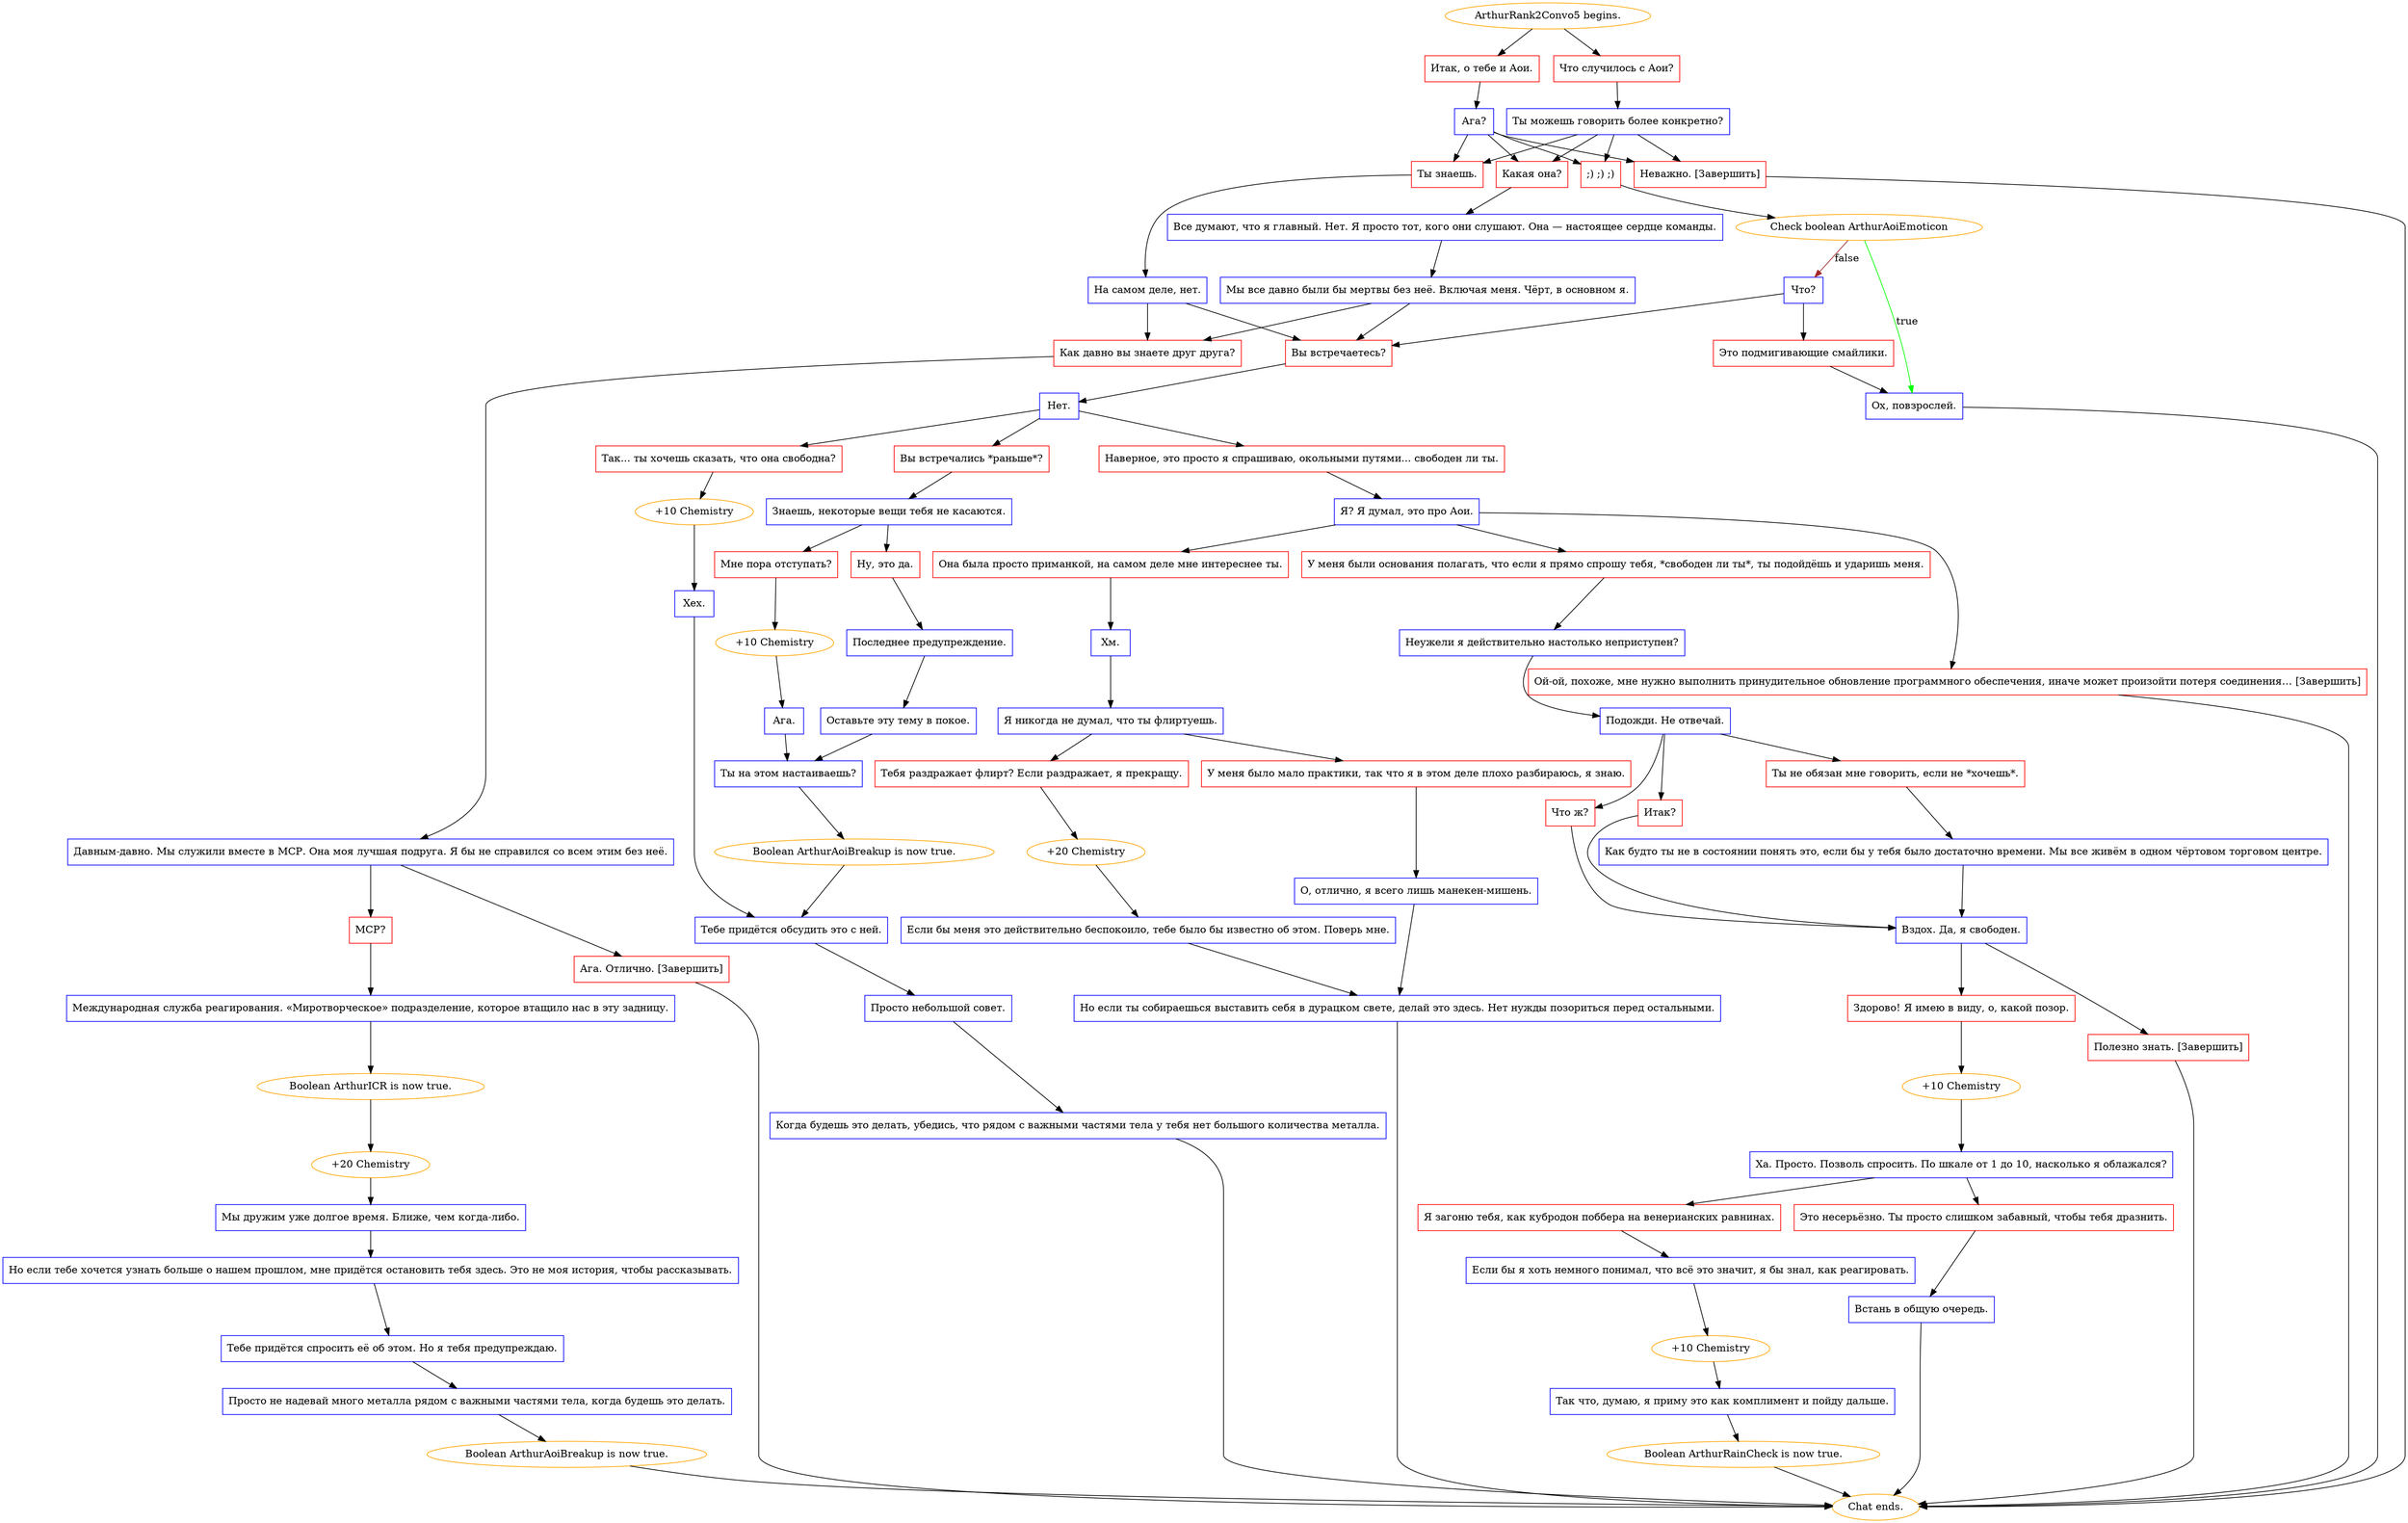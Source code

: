 digraph {
	"ArthurRank2Convo5 begins." [color=orange];
		"ArthurRank2Convo5 begins." -> j1988421266;
		"ArthurRank2Convo5 begins." -> j729508921;
	j1988421266 [label="Что случилось с Аои?",shape=box,color=red];
		j1988421266 -> j2711157600;
	j729508921 [label="Итак, о тебе и Аои.",shape=box,color=red];
		j729508921 -> j820820333;
	j2711157600 [label="Ты можешь говорить более конкретно?",shape=box,color=blue];
		j2711157600 -> j3788012633;
		j2711157600 -> j117954687;
		j2711157600 -> j3444455187;
		j2711157600 -> j2153040642;
	j820820333 [label="Ага?",shape=box,color=blue];
		j820820333 -> j3788012633;
		j820820333 -> j117954687;
		j820820333 -> j3444455187;
		j820820333 -> j2153040642;
	j3788012633 [label="Какая она?",shape=box,color=red];
		j3788012633 -> j871146482;
	j117954687 [label="Ты знаешь.",shape=box,color=red];
		j117954687 -> j3925637693;
	j3444455187 [label=";) ;) ;)",shape=box,color=red];
		j3444455187 -> j2572511845;
	j2153040642 [label="Неважно. [Завершить]",shape=box,color=red];
		j2153040642 -> "Chat ends.";
	j871146482 [label="Все думают, что я главный. Нет. Я просто тот, кого они слушают. Она — настоящее сердце команды.",shape=box,color=blue];
		j871146482 -> j202467276;
	j3925637693 [label="На самом деле, нет.",shape=box,color=blue];
		j3925637693 -> j1791816948;
		j3925637693 -> j3532604807;
	j2572511845 [label="Check boolean ArthurAoiEmoticon",color=orange];
		j2572511845 -> j202418046 [label=true,color=green];
		j2572511845 -> j1946643248 [label=false,color=brown];
	"Chat ends." [color=orange];
	j202467276 [label="Мы все давно были бы мертвы без неё. Включая меня. Чёрт, в основном я.",shape=box,color=blue];
		j202467276 -> j3532604807;
		j202467276 -> j1791816948;
	j1791816948 [label="Вы встречаетесь?",shape=box,color=red];
		j1791816948 -> j376698677;
	j3532604807 [label="Как давно вы знаете друг друга?",shape=box,color=red];
		j3532604807 -> j3799371461;
	j202418046 [label="Ох, повзрослей.",shape=box,color=blue];
		j202418046 -> "Chat ends.";
	j1946643248 [label="Что?",shape=box,color=blue];
		j1946643248 -> j3681837353;
		j1946643248 -> j1791816948;
	j376698677 [label="Нет.",shape=box,color=blue];
		j376698677 -> j3321312914;
		j376698677 -> j3214596069;
		j376698677 -> j3679162801;
	j3799371461 [label="Давным-давно. Мы служили вместе в МСР. Она моя лучшая подруга. Я бы не справился со всем этим без неё.",shape=box,color=blue];
		j3799371461 -> j2289086252;
		j3799371461 -> j2050253802;
	j3681837353 [label="Это подмигивающие смайлики.",shape=box,color=red];
		j3681837353 -> j202418046;
	j3321312914 [label="Так... ты хочешь сказать, что она свободна?",shape=box,color=red];
		j3321312914 -> j760706901;
	j3214596069 [label="Вы встречались *раньше*?",shape=box,color=red];
		j3214596069 -> j279485071;
	j3679162801 [label="Наверное, это просто я спрашиваю, окольными путями... свободен ли ты.",shape=box,color=red];
		j3679162801 -> j914723059;
	j2289086252 [label="МСР?",shape=box,color=red];
		j2289086252 -> j1959614927;
	j2050253802 [label="Ага. Отлично. [Завершить]",shape=box,color=red];
		j2050253802 -> "Chat ends.";
	j760706901 [label="+10 Chemistry",color=orange];
		j760706901 -> j324941602;
	j279485071 [label="Знаешь, некоторые вещи тебя не касаются.",shape=box,color=blue];
		j279485071 -> j3805974926;
		j279485071 -> j1767673064;
	j914723059 [label="Я? Я думал, это про Аои.",shape=box,color=blue];
		j914723059 -> j2796374010;
		j914723059 -> j271010461;
		j914723059 -> j3547887197;
	j1959614927 [label="Международная служба реагирования. «Миротворческое» подразделение, которое втащило нас в эту задницу.",shape=box,color=blue];
		j1959614927 -> j1587802157;
	j324941602 [label="Хех.",shape=box,color=blue];
		j324941602 -> j590861879;
	j3805974926 [label="Ну, это да.",shape=box,color=red];
		j3805974926 -> j1295450385;
	j1767673064 [label="Мне пора отступать?",shape=box,color=red];
		j1767673064 -> j4196030604;
	j2796374010 [label="Она была просто приманкой, на самом деле мне интереснее ты.",shape=box,color=red];
		j2796374010 -> j3080145042;
	j271010461 [label="У меня были основания полагать, что если я прямо спрошу тебя, *свободен ли ты*, ты подойдёшь и ударишь меня.",shape=box,color=red];
		j271010461 -> j1946071371;
	j3547887197 [label="Ой-ой, похоже, мне нужно выполнить принудительное обновление программного обеспечения, иначе может произойти потеря соединения… [Завершить]",shape=box,color=red];
		j3547887197 -> "Chat ends.";
	j1587802157 [label="Boolean ArthurICR is now true.",color=orange];
		j1587802157 -> j3452496014;
	j590861879 [label="Тебе придётся обсудить это с ней.",shape=box,color=blue];
		j590861879 -> j1122267866;
	j1295450385 [label="Последнее предупреждение.",shape=box,color=blue];
		j1295450385 -> j3817230790;
	j4196030604 [label="+10 Chemistry",color=orange];
		j4196030604 -> j2765541060;
	j3080145042 [label="Хм.",shape=box,color=blue];
		j3080145042 -> j227907091;
	j1946071371 [label="Неужели я действительно настолько неприступен?",shape=box,color=blue];
		j1946071371 -> j1481450927;
	j3452496014 [label="+20 Chemistry",color=orange];
		j3452496014 -> j1637874812;
	j1122267866 [label="Просто небольшой совет.",shape=box,color=blue];
		j1122267866 -> j4240522999;
	j3817230790 [label="Оставьте эту тему в покое.",shape=box,color=blue];
		j3817230790 -> j150963568;
	j2765541060 [label="Ага.",shape=box,color=blue];
		j2765541060 -> j150963568;
	j227907091 [label="Я никогда не думал, что ты флиртуешь.",shape=box,color=blue];
		j227907091 -> j2863562516;
		j227907091 -> j4130045559;
	j1481450927 [label="Подожди. Не отвечай.",shape=box,color=blue];
		j1481450927 -> j2920446518;
		j1481450927 -> j3540547096;
		j1481450927 -> j1512135001;
	j1637874812 [label="Мы дружим уже долгое время. Ближе, чем когда-либо.",shape=box,color=blue];
		j1637874812 -> j1757689481;
	j4240522999 [label="Когда будешь это делать, убедись, что рядом с важными частями тела у тебя нет большого количества металла.",shape=box,color=blue];
		j4240522999 -> "Chat ends.";
	j150963568 [label="Ты на этом настаиваешь?",shape=box,color=blue];
		j150963568 -> j897601436;
	j2863562516 [label="Тебя раздражает флирт? Если раздражает, я прекращу.",shape=box,color=red];
		j2863562516 -> j2411682987;
	j4130045559 [label="У меня было мало практики, так что я в этом деле плохо разбираюсь, я знаю.",shape=box,color=red];
		j4130045559 -> j3604677431;
	j2920446518 [label="Что ж?",shape=box,color=red];
		j2920446518 -> j2560791004;
	j3540547096 [label="Итак?",shape=box,color=red];
		j3540547096 -> j2560791004;
	j1512135001 [label="Ты не обязан мне говорить, если не *хочешь*.",shape=box,color=red];
		j1512135001 -> j874590234;
	j1757689481 [label="Но если тебе хочется узнать больше о нашем прошлом, мне придётся остановить тебя здесь. Это не моя история, чтобы рассказывать.",shape=box,color=blue];
		j1757689481 -> j1237492483;
	j897601436 [label="Boolean ArthurAoiBreakup is now true.",color=orange];
		j897601436 -> j590861879;
	j2411682987 [label="+20 Chemistry",color=orange];
		j2411682987 -> j2243288147;
	j3604677431 [label="О, отлично, я всего лишь манекен-мишень.",shape=box,color=blue];
		j3604677431 -> j3285502203;
	j2560791004 [label="Вздох. Да, я свободен.",shape=box,color=blue];
		j2560791004 -> j1876995450;
		j2560791004 -> j2047529628;
	j874590234 [label="Как будто ты не в состоянии понять это, если бы у тебя было достаточно времени. Мы все живём в одном чёртовом торговом центре.",shape=box,color=blue];
		j874590234 -> j2560791004;
	j1237492483 [label="Тебе придётся спросить её об этом. Но я тебя предупреждаю.",shape=box,color=blue];
		j1237492483 -> j638213877;
	j2243288147 [label="Если бы меня это действительно беспокоило, тебе было бы известно об этом. Поверь мне.",shape=box,color=blue];
		j2243288147 -> j3285502203;
	j3285502203 [label="Но если ты собираешься выставить себя в дурацком свете, делай это здесь. Нет нужды позориться перед остальными.",shape=box,color=blue];
		j3285502203 -> "Chat ends.";
	j1876995450 [label="Здорово! Я имею в виду, о, какой позор.",shape=box,color=red];
		j1876995450 -> j2978543499;
	j2047529628 [label="Полезно знать. [Завершить]",shape=box,color=red];
		j2047529628 -> "Chat ends.";
	j638213877 [label="Просто не надевай много металла рядом с важными частями тела, когда будешь это делать.",shape=box,color=blue];
		j638213877 -> j122023758;
	j2978543499 [label="+10 Chemistry",color=orange];
		j2978543499 -> j2418607085;
	j122023758 [label="Boolean ArthurAoiBreakup is now true.",color=orange];
		j122023758 -> "Chat ends.";
	j2418607085 [label="Ха. Просто. Позволь спросить. По шкале от 1 до 10, насколько я облажался?",shape=box,color=blue];
		j2418607085 -> j812769069;
		j2418607085 -> j1846637348;
	j812769069 [label="Я загоню тебя, как кубродон поббера на венерианских равнинах.",shape=box,color=red];
		j812769069 -> j4026380575;
	j1846637348 [label="Это несерьёзно. Ты просто слишком забавный, чтобы тебя дразнить.",shape=box,color=red];
		j1846637348 -> j3568082610;
	j4026380575 [label="Если бы я хоть немного понимал, что всё это значит, я бы знал, как реагировать.",shape=box,color=blue];
		j4026380575 -> j1671608426;
	j3568082610 [label="Встань в общую очередь.",shape=box,color=blue];
		j3568082610 -> "Chat ends.";
	j1671608426 [label="+10 Chemistry",color=orange];
		j1671608426 -> j941176631;
	j941176631 [label="Так что, думаю, я приму это как комплимент и пойду дальше.",shape=box,color=blue];
		j941176631 -> j1820130911;
	j1820130911 [label="Boolean ArthurRainCheck is now true.",color=orange];
		j1820130911 -> "Chat ends.";
}